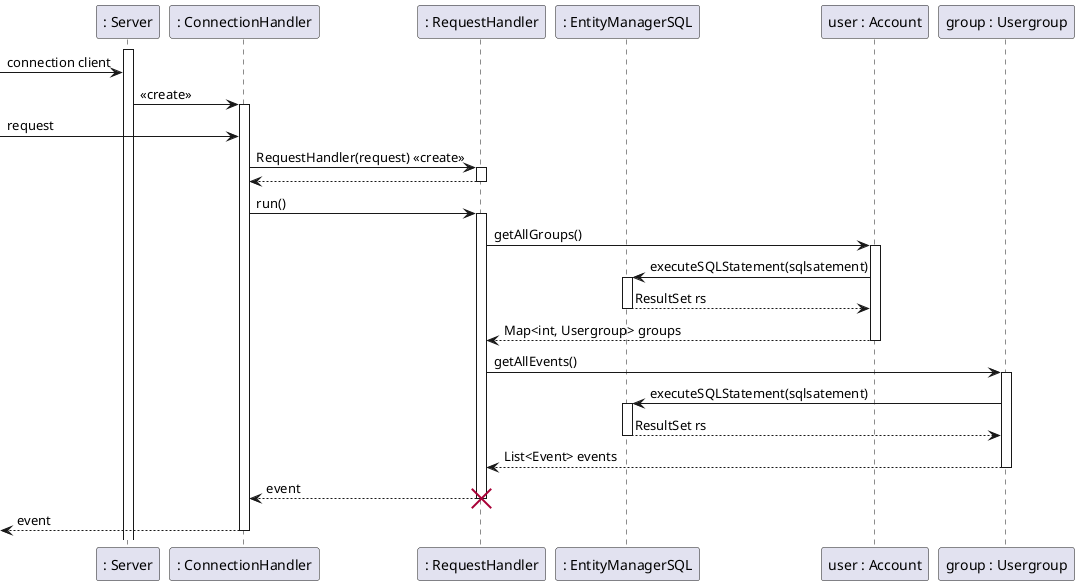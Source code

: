 @startuml
participant ": Server" as sv
participant ": ConnectionHandler" as ch
participant ": RequestHandler" as rh
participant ": EntityManagerSQL" as emSQL
participant "user : Account" as acc
participant "group : Usergroup" as grp

  activate sv

  [-> sv : connection client

  sv -> ch : <<create>>
  activate ch

  [-> ch : request

  ch -> rh : RequestHandler(request) <<create>>
  activate rh

  rh --> ch
  deactivate rh

  ch -> rh : run()
  activate rh

  rh -> acc: getAllGroups()
  activate acc

  acc -> emSQL: executeSQLStatement(sqlsatement)
  activate emSQL

  emSQL --> acc : ResultSet rs
  deactivate emSQL

  acc --> rh: Map<int, Usergroup> groups
  deactivate acc

  rh -> grp: getAllEvents()
  activate grp

  grp -> emSQL: executeSQLStatement(sqlsatement)
  activate emSQL

  emSQL --> grp : ResultSet rs
  deactivate emSQL

  grp --> rh: List<Event> events
  deactivate grp

  rh --> ch : event
  destroy rh

  [<-- ch : event
  deactivate ch

@enduml
